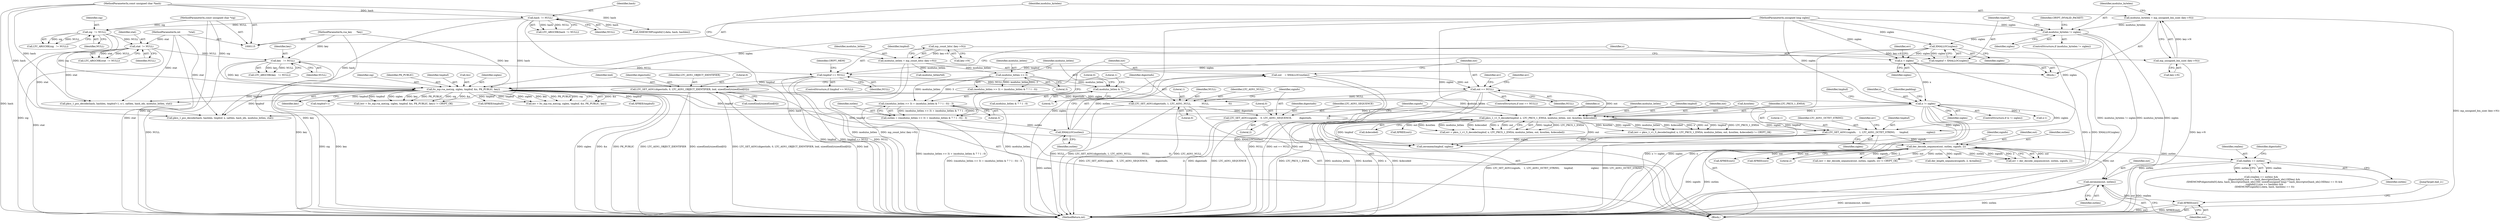 digraph "0_libtomcrypt_5eb9743410ce4657e9d54fef26a2ee31a1b5dd0@pointer" {
"1000465" [label="(Call,zeromem(out, outlen))"];
"1000379" [label="(Call,der_decode_sequence(out, outlen, siginfo, 2))"];
"1000330" [label="(Call,pkcs_1_v1_5_decode(tmpbuf, x, LTC_PKCS_1_EMSA, modulus_bitlen, out, &outlen, &decoded))"];
"1000214" [label="(Call,ltc_mp.rsa_me(sig, siglen, tmpbuf, &x, PK_PUBLIC, key))"];
"1000136" [label="(Call,sig   != NULL)"];
"1000116" [label="(MethodParameterIn,const unsigned char *sig)"];
"1000132" [label="(Call,hash  != NULL)"];
"1000118" [label="(MethodParameterIn,const unsigned char *hash)"];
"1000117" [label="(MethodParameterIn,unsigned long siglen)"];
"1000198" [label="(Call,XMALLOC(siglen))"];
"1000190" [label="(Call,modulus_bytelen != siglen)"];
"1000183" [label="(Call,modulus_bytelen = mp_unsigned_bin_size( (key->N)))"];
"1000185" [label="(Call,mp_unsigned_bin_size( (key->N)))"];
"1000179" [label="(Call,mp_count_bits( (key->N)))"];
"1000201" [label="(Call,tmpbuf == NULL)"];
"1000196" [label="(Call,tmpbuf = XMALLOC(siglen))"];
"1000144" [label="(Call,key   != NULL)"];
"1000124" [label="(MethodParameterIn,rsa_key      *key)"];
"1000140" [label="(Call,stat  != NULL)"];
"1000123" [label="(MethodParameterIn,int           *stat)"];
"1000229" [label="(Call,x != siglen)"];
"1000207" [label="(Call,x = siglen)"];
"1000307" [label="(Call,modulus_bitlen & 7)"];
"1000303" [label="(Call,modulus_bitlen >> 3)"];
"1000177" [label="(Call,modulus_bitlen = mp_count_bits( (key->N)))"];
"1000318" [label="(Call,out == NULL)"];
"1000313" [label="(Call,out    = XMALLOC(outlen))"];
"1000315" [label="(Call,XMALLOC(outlen))"];
"1000299" [label="(Call,outlen = ((modulus_bitlen >> 3) + (modulus_bitlen & 7 ? 1 : 0)) - 3)"];
"1000301" [label="(Call,((modulus_bitlen >> 3) + (modulus_bitlen & 7 ? 1 : 0)) - 3)"];
"1000369" [label="(Call,LTC_SET_ASN1(siginfo,    1, LTC_ASN1_OCTET_STRING,      tmpbuf,                        siglen))"];
"1000363" [label="(Call,LTC_SET_ASN1(siginfo,    0, LTC_ASN1_SEQUENCE,          digestinfo,                    2))"];
"1000357" [label="(Call,LTC_SET_ASN1(digestinfo, 1, LTC_ASN1_NULL,              NULL,                          0))"];
"1000345" [label="(Call,LTC_SET_ASN1(digestinfo, 0, LTC_ASN1_OBJECT_IDENTIFIER, loid, sizeof(loid)/sizeof(loid[0])))"];
"1000405" [label="(Call,reallen == outlen)"];
"1000468" [label="(Call,XFREE(out))"];
"1000471" [label="(Call,zeromem(tmpbuf, siglen))"];
"1000203" [label="(Identifier,NULL)"];
"1000312" [label="(Literal,3)"];
"1000468" [label="(Call,XFREE(out))"];
"1000142" [label="(Identifier,NULL)"];
"1000465" [label="(Call,zeromem(out, outlen))"];
"1000412" [label="(Identifier,digestinfo)"];
"1000332" [label="(Identifier,x)"];
"1000257" [label="(Call,x-1)"];
"1000334" [label="(Identifier,modulus_bitlen)"];
"1000331" [label="(Identifier,tmpbuf)"];
"1000313" [label="(Call,out    = XMALLOC(outlen))"];
"1000145" [label="(Identifier,key)"];
"1000358" [label="(Identifier,digestinfo)"];
"1000369" [label="(Call,LTC_SET_ASN1(siginfo,    1, LTC_ASN1_OCTET_STRING,      tmpbuf,                        siglen))"];
"1000192" [label="(Identifier,siglen)"];
"1000213" [label="(Identifier,err)"];
"1000131" [label="(Call,LTC_ARGCHK(hash  != NULL))"];
"1000367" [label="(Identifier,digestinfo)"];
"1000215" [label="(Identifier,sig)"];
"1000309" [label="(Literal,7)"];
"1000363" [label="(Call,LTC_SET_ASN1(siginfo,    0, LTC_ASN1_SEQUENCE,          digestinfo,                    2))"];
"1000366" [label="(Identifier,LTC_ASN1_SEQUENCE)"];
"1000360" [label="(Identifier,LTC_ASN1_NULL)"];
"1000470" [label="(JumpTarget,bail_2:)"];
"1000139" [label="(Call,LTC_ARGCHK(stat  != NULL))"];
"1000195" [label="(Identifier,CRYPT_INVALID_PACKET)"];
"1000224" [label="(Call,XFREE(tmpbuf))"];
"1000349" [label="(Identifier,loid)"];
"1000140" [label="(Call,stat  != NULL)"];
"1000268" [label="(Call,pkcs_1_pss_decode(hash, hashlen, tmpbuf, x, saltlen, hash_idx, modulus_bitlen, stat))"];
"1000377" [label="(Call,err = der_decode_sequence(out, outlen, siginfo, 2))"];
"1000141" [label="(Identifier,stat)"];
"1000196" [label="(Call,tmpbuf = XMALLOC(siglen))"];
"1000136" [label="(Call,sig   != NULL)"];
"1000183" [label="(Call,modulus_bytelen = mp_unsigned_bin_size( (key->N)))"];
"1000335" [label="(Identifier,out)"];
"1000342" [label="(Call,XFREE(out))"];
"1000206" [label="(Identifier,CRYPT_MEM)"];
"1000300" [label="(Identifier,outlen)"];
"1000400" [label="(Call,XFREE(out))"];
"1000207" [label="(Call,x = siglen)"];
"1000404" [label="(Call,(reallen == outlen) &&\n        (digestinfo[0].size == hash_descriptor[hash_idx].OIDlen) &&\n         (XMEMCMP(digestinfo[0].data, hash_descriptor[hash_idx].OID, sizeof(unsigned long) * hash_descriptor[hash_idx].OIDlen) == 0) &&\n         (siginfo[1].size == hashlen) &&\n         (XMEMCMP(siginfo[1].data, hash, hashlen) == 0))"];
"1000180" [label="(Call,key->N)"];
"1000373" [label="(Identifier,tmpbuf)"];
"1000382" [label="(Identifier,siginfo)"];
"1000138" [label="(Identifier,NULL)"];
"1000362" [label="(Literal,0)"];
"1000359" [label="(Literal,1)"];
"1000305" [label="(Literal,3)"];
"1000244" [label="(Call,modulus_bitlen%8)"];
"1000125" [label="(Block,)"];
"1000251" [label="(Call,pkcs_1_pss_decode(hash, hashlen, tmpbuf+1, x-1, saltlen, hash_idx, modulus_bitlen, stat))"];
"1000221" [label="(Identifier,key)"];
"1000144" [label="(Call,key   != NULL)"];
"1000135" [label="(Call,LTC_ARGCHK(sig   != NULL))"];
"1000179" [label="(Call,mp_count_bits( (key->N)))"];
"1000199" [label="(Identifier,siglen)"];
"1000336" [label="(Call,&outlen)"];
"1000230" [label="(Identifier,x)"];
"1000346" [label="(Identifier,digestinfo)"];
"1000124" [label="(MethodParameterIn,rsa_key      *key)"];
"1000177" [label="(Call,modulus_bitlen = mp_count_bits( (key->N)))"];
"1000469" [label="(Identifier,out)"];
"1000307" [label="(Call,modulus_bitlen & 7)"];
"1000220" [label="(Identifier,PK_PUBLIC)"];
"1000310" [label="(Literal,1)"];
"1000217" [label="(Identifier,tmpbuf)"];
"1000303" [label="(Call,modulus_bitlen >> 3)"];
"1000320" [label="(Identifier,NULL)"];
"1000371" [label="(Literal,1)"];
"1000299" [label="(Call,outlen = ((modulus_bitlen >> 3) + (modulus_bitlen & 7 ? 1 : 0)) - 3)"];
"1000302" [label="(Call,(modulus_bitlen >> 3) + (modulus_bitlen & 7 ? 1 : 0))"];
"1000372" [label="(Identifier,LTC_ASN1_OCTET_STRING)"];
"1000451" [label="(Call,XMEMCMP(siginfo[1].data, hash, hashlen))"];
"1000368" [label="(Literal,2)"];
"1000218" [label="(Call,&x)"];
"1000191" [label="(Identifier,modulus_bytelen)"];
"1000386" [label="(Call,XFREE(out))"];
"1000239" [label="(Identifier,padding)"];
"1000328" [label="(Call,err = pkcs_1_v1_5_decode(tmpbuf, x, LTC_PKCS_1_EMSA, modulus_bitlen, out, &outlen, &decoded))"];
"1000123" [label="(MethodParameterIn,int           *stat)"];
"1000134" [label="(Identifier,NULL)"];
"1000202" [label="(Identifier,tmpbuf)"];
"1000316" [label="(Identifier,outlen)"];
"1000137" [label="(Identifier,sig)"];
"1000383" [label="(Literal,2)"];
"1000374" [label="(Identifier,siglen)"];
"1000347" [label="(Literal,0)"];
"1000116" [label="(MethodParameterIn,const unsigned char *sig)"];
"1000229" [label="(Call,x != siglen)"];
"1000198" [label="(Call,XMALLOC(siglen))"];
"1000301" [label="(Call,((modulus_bitlen >> 3) + (modulus_bitlen & 7 ? 1 : 0)) - 3)"];
"1000184" [label="(Identifier,modulus_bytelen)"];
"1000315" [label="(Call,XMALLOC(outlen))"];
"1000231" [label="(Identifier,siglen)"];
"1000146" [label="(Identifier,NULL)"];
"1000357" [label="(Call,LTC_SET_ASN1(digestinfo, 1, LTC_ASN1_NULL,              NULL,                          0))"];
"1000208" [label="(Identifier,x)"];
"1000254" [label="(Call,tmpbuf+1)"];
"1000234" [label="(Identifier,tmpbuf)"];
"1000117" [label="(MethodParameterIn,unsigned long siglen)"];
"1000345" [label="(Call,LTC_SET_ASN1(digestinfo, 0, LTC_ASN1_OBJECT_IDENTIFIER, loid, sizeof(loid)/sizeof(loid[0])))"];
"1000333" [label="(Identifier,LTC_PKCS_1_EMSA)"];
"1000380" [label="(Identifier,out)"];
"1000381" [label="(Identifier,outlen)"];
"1000211" [label="(Call,(err = ltc_mp.rsa_me(sig, siglen, tmpbuf, &x, PK_PUBLIC, key)) != CRYPT_OK)"];
"1000306" [label="(Call,modulus_bitlen & 7 ? 1 : 0)"];
"1000466" [label="(Identifier,out)"];
"1000209" [label="(Identifier,siglen)"];
"1000350" [label="(Call,sizeof(loid)/sizeof(loid[0]))"];
"1000317" [label="(ControlStructure,if (out == NULL))"];
"1000330" [label="(Call,pkcs_1_v1_5_decode(tmpbuf, x, LTC_PKCS_1_EMSA, modulus_bitlen, out, &outlen, &decoded))"];
"1000118" [label="(MethodParameterIn,const unsigned char *hash)"];
"1000376" [label="(Call,(err = der_decode_sequence(out, outlen, siginfo, 2)) != CRYPT_OK)"];
"1000365" [label="(Literal,0)"];
"1000378" [label="(Identifier,err)"];
"1000329" [label="(Identifier,err)"];
"1000405" [label="(Call,reallen == outlen)"];
"1000186" [label="(Call,key->N)"];
"1000197" [label="(Identifier,tmpbuf)"];
"1000327" [label="(Call,(err = pkcs_1_v1_5_decode(tmpbuf, x, LTC_PKCS_1_EMSA, modulus_bitlen, out, &outlen, &decoded)) != CRYPT_OK)"];
"1000178" [label="(Identifier,modulus_bitlen)"];
"1000190" [label="(Call,modulus_bytelen != siglen)"];
"1000348" [label="(Identifier,LTC_ASN1_OBJECT_IDENTIFIER)"];
"1000278" [label="(Block,)"];
"1000216" [label="(Identifier,siglen)"];
"1000233" [label="(Call,XFREE(tmpbuf))"];
"1000318" [label="(Call,out == NULL)"];
"1000361" [label="(Identifier,NULL)"];
"1000319" [label="(Identifier,out)"];
"1000314" [label="(Identifier,out)"];
"1000133" [label="(Identifier,hash)"];
"1000323" [label="(Identifier,err)"];
"1000143" [label="(Call,LTC_ARGCHK(key   != NULL))"];
"1000379" [label="(Call,der_decode_sequence(out, outlen, siginfo, 2))"];
"1000185" [label="(Call,mp_unsigned_bin_size( (key->N)))"];
"1000132" [label="(Call,hash  != NULL)"];
"1000467" [label="(Identifier,outlen)"];
"1000478" [label="(MethodReturn,int)"];
"1000189" [label="(ControlStructure,if (modulus_bytelen != siglen))"];
"1000201" [label="(Call,tmpbuf == NULL)"];
"1000338" [label="(Call,&decoded)"];
"1000200" [label="(ControlStructure,if (tmpbuf == NULL))"];
"1000406" [label="(Identifier,reallen)"];
"1000228" [label="(ControlStructure,if (x != siglen))"];
"1000212" [label="(Call,err = ltc_mp.rsa_me(sig, siglen, tmpbuf, &x, PK_PUBLIC, key))"];
"1000308" [label="(Identifier,modulus_bitlen)"];
"1000364" [label="(Identifier,siginfo)"];
"1000407" [label="(Identifier,outlen)"];
"1000304" [label="(Identifier,modulus_bitlen)"];
"1000393" [label="(Call,der_length_sequence(siginfo, 2, &reallen))"];
"1000214" [label="(Call,ltc_mp.rsa_me(sig, siglen, tmpbuf, &x, PK_PUBLIC, key))"];
"1000311" [label="(Literal,0)"];
"1000370" [label="(Identifier,siginfo)"];
"1000465" -> "1000278"  [label="AST: "];
"1000465" -> "1000467"  [label="CFG: "];
"1000466" -> "1000465"  [label="AST: "];
"1000467" -> "1000465"  [label="AST: "];
"1000469" -> "1000465"  [label="CFG: "];
"1000465" -> "1000478"  [label="DDG: zeromem(out, outlen)"];
"1000465" -> "1000478"  [label="DDG: outlen"];
"1000379" -> "1000465"  [label="DDG: out"];
"1000405" -> "1000465"  [label="DDG: outlen"];
"1000465" -> "1000468"  [label="DDG: out"];
"1000379" -> "1000377"  [label="AST: "];
"1000379" -> "1000383"  [label="CFG: "];
"1000380" -> "1000379"  [label="AST: "];
"1000381" -> "1000379"  [label="AST: "];
"1000382" -> "1000379"  [label="AST: "];
"1000383" -> "1000379"  [label="AST: "];
"1000377" -> "1000379"  [label="CFG: "];
"1000379" -> "1000478"  [label="DDG: siginfo"];
"1000379" -> "1000478"  [label="DDG: outlen"];
"1000379" -> "1000376"  [label="DDG: out"];
"1000379" -> "1000376"  [label="DDG: outlen"];
"1000379" -> "1000376"  [label="DDG: siginfo"];
"1000379" -> "1000376"  [label="DDG: 2"];
"1000379" -> "1000377"  [label="DDG: out"];
"1000379" -> "1000377"  [label="DDG: outlen"];
"1000379" -> "1000377"  [label="DDG: siginfo"];
"1000379" -> "1000377"  [label="DDG: 2"];
"1000330" -> "1000379"  [label="DDG: out"];
"1000315" -> "1000379"  [label="DDG: outlen"];
"1000369" -> "1000379"  [label="DDG: siginfo"];
"1000379" -> "1000386"  [label="DDG: out"];
"1000379" -> "1000393"  [label="DDG: siginfo"];
"1000379" -> "1000400"  [label="DDG: out"];
"1000379" -> "1000405"  [label="DDG: outlen"];
"1000330" -> "1000328"  [label="AST: "];
"1000330" -> "1000338"  [label="CFG: "];
"1000331" -> "1000330"  [label="AST: "];
"1000332" -> "1000330"  [label="AST: "];
"1000333" -> "1000330"  [label="AST: "];
"1000334" -> "1000330"  [label="AST: "];
"1000335" -> "1000330"  [label="AST: "];
"1000336" -> "1000330"  [label="AST: "];
"1000338" -> "1000330"  [label="AST: "];
"1000328" -> "1000330"  [label="CFG: "];
"1000330" -> "1000478"  [label="DDG: modulus_bitlen"];
"1000330" -> "1000478"  [label="DDG: &outlen"];
"1000330" -> "1000478"  [label="DDG: LTC_PKCS_1_EMSA"];
"1000330" -> "1000478"  [label="DDG: x"];
"1000330" -> "1000478"  [label="DDG: &decoded"];
"1000330" -> "1000327"  [label="DDG: tmpbuf"];
"1000330" -> "1000327"  [label="DDG: LTC_PKCS_1_EMSA"];
"1000330" -> "1000327"  [label="DDG: &outlen"];
"1000330" -> "1000327"  [label="DDG: modulus_bitlen"];
"1000330" -> "1000327"  [label="DDG: &decoded"];
"1000330" -> "1000327"  [label="DDG: x"];
"1000330" -> "1000327"  [label="DDG: out"];
"1000330" -> "1000328"  [label="DDG: tmpbuf"];
"1000330" -> "1000328"  [label="DDG: LTC_PKCS_1_EMSA"];
"1000330" -> "1000328"  [label="DDG: &outlen"];
"1000330" -> "1000328"  [label="DDG: modulus_bitlen"];
"1000330" -> "1000328"  [label="DDG: &decoded"];
"1000330" -> "1000328"  [label="DDG: x"];
"1000330" -> "1000328"  [label="DDG: out"];
"1000214" -> "1000330"  [label="DDG: tmpbuf"];
"1000229" -> "1000330"  [label="DDG: x"];
"1000307" -> "1000330"  [label="DDG: modulus_bitlen"];
"1000318" -> "1000330"  [label="DDG: out"];
"1000330" -> "1000342"  [label="DDG: out"];
"1000330" -> "1000369"  [label="DDG: tmpbuf"];
"1000330" -> "1000471"  [label="DDG: tmpbuf"];
"1000214" -> "1000212"  [label="AST: "];
"1000214" -> "1000221"  [label="CFG: "];
"1000215" -> "1000214"  [label="AST: "];
"1000216" -> "1000214"  [label="AST: "];
"1000217" -> "1000214"  [label="AST: "];
"1000218" -> "1000214"  [label="AST: "];
"1000220" -> "1000214"  [label="AST: "];
"1000221" -> "1000214"  [label="AST: "];
"1000212" -> "1000214"  [label="CFG: "];
"1000214" -> "1000478"  [label="DDG: key"];
"1000214" -> "1000478"  [label="DDG: siglen"];
"1000214" -> "1000478"  [label="DDG: &x"];
"1000214" -> "1000478"  [label="DDG: PK_PUBLIC"];
"1000214" -> "1000478"  [label="DDG: sig"];
"1000214" -> "1000211"  [label="DDG: &x"];
"1000214" -> "1000211"  [label="DDG: tmpbuf"];
"1000214" -> "1000211"  [label="DDG: siglen"];
"1000214" -> "1000211"  [label="DDG: key"];
"1000214" -> "1000211"  [label="DDG: PK_PUBLIC"];
"1000214" -> "1000211"  [label="DDG: sig"];
"1000214" -> "1000212"  [label="DDG: &x"];
"1000214" -> "1000212"  [label="DDG: tmpbuf"];
"1000214" -> "1000212"  [label="DDG: siglen"];
"1000214" -> "1000212"  [label="DDG: key"];
"1000214" -> "1000212"  [label="DDG: PK_PUBLIC"];
"1000214" -> "1000212"  [label="DDG: sig"];
"1000136" -> "1000214"  [label="DDG: sig"];
"1000116" -> "1000214"  [label="DDG: sig"];
"1000117" -> "1000214"  [label="DDG: siglen"];
"1000198" -> "1000214"  [label="DDG: siglen"];
"1000201" -> "1000214"  [label="DDG: tmpbuf"];
"1000144" -> "1000214"  [label="DDG: key"];
"1000124" -> "1000214"  [label="DDG: key"];
"1000214" -> "1000224"  [label="DDG: tmpbuf"];
"1000214" -> "1000229"  [label="DDG: siglen"];
"1000214" -> "1000233"  [label="DDG: tmpbuf"];
"1000214" -> "1000251"  [label="DDG: tmpbuf"];
"1000214" -> "1000254"  [label="DDG: tmpbuf"];
"1000214" -> "1000268"  [label="DDG: tmpbuf"];
"1000214" -> "1000471"  [label="DDG: tmpbuf"];
"1000136" -> "1000135"  [label="AST: "];
"1000136" -> "1000138"  [label="CFG: "];
"1000137" -> "1000136"  [label="AST: "];
"1000138" -> "1000136"  [label="AST: "];
"1000135" -> "1000136"  [label="CFG: "];
"1000136" -> "1000478"  [label="DDG: sig"];
"1000136" -> "1000135"  [label="DDG: sig"];
"1000136" -> "1000135"  [label="DDG: NULL"];
"1000116" -> "1000136"  [label="DDG: sig"];
"1000132" -> "1000136"  [label="DDG: NULL"];
"1000136" -> "1000140"  [label="DDG: NULL"];
"1000116" -> "1000115"  [label="AST: "];
"1000116" -> "1000478"  [label="DDG: sig"];
"1000132" -> "1000131"  [label="AST: "];
"1000132" -> "1000134"  [label="CFG: "];
"1000133" -> "1000132"  [label="AST: "];
"1000134" -> "1000132"  [label="AST: "];
"1000131" -> "1000132"  [label="CFG: "];
"1000132" -> "1000478"  [label="DDG: hash"];
"1000132" -> "1000131"  [label="DDG: hash"];
"1000132" -> "1000131"  [label="DDG: NULL"];
"1000118" -> "1000132"  [label="DDG: hash"];
"1000132" -> "1000251"  [label="DDG: hash"];
"1000132" -> "1000268"  [label="DDG: hash"];
"1000132" -> "1000451"  [label="DDG: hash"];
"1000118" -> "1000115"  [label="AST: "];
"1000118" -> "1000478"  [label="DDG: hash"];
"1000118" -> "1000251"  [label="DDG: hash"];
"1000118" -> "1000268"  [label="DDG: hash"];
"1000118" -> "1000451"  [label="DDG: hash"];
"1000117" -> "1000115"  [label="AST: "];
"1000117" -> "1000478"  [label="DDG: siglen"];
"1000117" -> "1000190"  [label="DDG: siglen"];
"1000117" -> "1000198"  [label="DDG: siglen"];
"1000117" -> "1000207"  [label="DDG: siglen"];
"1000117" -> "1000229"  [label="DDG: siglen"];
"1000117" -> "1000369"  [label="DDG: siglen"];
"1000117" -> "1000471"  [label="DDG: siglen"];
"1000198" -> "1000196"  [label="AST: "];
"1000198" -> "1000199"  [label="CFG: "];
"1000199" -> "1000198"  [label="AST: "];
"1000196" -> "1000198"  [label="CFG: "];
"1000198" -> "1000478"  [label="DDG: siglen"];
"1000198" -> "1000196"  [label="DDG: siglen"];
"1000190" -> "1000198"  [label="DDG: siglen"];
"1000198" -> "1000207"  [label="DDG: siglen"];
"1000190" -> "1000189"  [label="AST: "];
"1000190" -> "1000192"  [label="CFG: "];
"1000191" -> "1000190"  [label="AST: "];
"1000192" -> "1000190"  [label="AST: "];
"1000195" -> "1000190"  [label="CFG: "];
"1000197" -> "1000190"  [label="CFG: "];
"1000190" -> "1000478"  [label="DDG: modulus_bytelen != siglen"];
"1000190" -> "1000478"  [label="DDG: modulus_bytelen"];
"1000190" -> "1000478"  [label="DDG: siglen"];
"1000183" -> "1000190"  [label="DDG: modulus_bytelen"];
"1000183" -> "1000125"  [label="AST: "];
"1000183" -> "1000185"  [label="CFG: "];
"1000184" -> "1000183"  [label="AST: "];
"1000185" -> "1000183"  [label="AST: "];
"1000191" -> "1000183"  [label="CFG: "];
"1000183" -> "1000478"  [label="DDG: mp_unsigned_bin_size( (key->N))"];
"1000185" -> "1000183"  [label="DDG: key->N"];
"1000185" -> "1000186"  [label="CFG: "];
"1000186" -> "1000185"  [label="AST: "];
"1000185" -> "1000478"  [label="DDG: key->N"];
"1000179" -> "1000185"  [label="DDG: key->N"];
"1000179" -> "1000177"  [label="AST: "];
"1000179" -> "1000180"  [label="CFG: "];
"1000180" -> "1000179"  [label="AST: "];
"1000177" -> "1000179"  [label="CFG: "];
"1000179" -> "1000177"  [label="DDG: key->N"];
"1000201" -> "1000200"  [label="AST: "];
"1000201" -> "1000203"  [label="CFG: "];
"1000202" -> "1000201"  [label="AST: "];
"1000203" -> "1000201"  [label="AST: "];
"1000206" -> "1000201"  [label="CFG: "];
"1000208" -> "1000201"  [label="CFG: "];
"1000201" -> "1000478"  [label="DDG: tmpbuf == NULL"];
"1000201" -> "1000478"  [label="DDG: NULL"];
"1000201" -> "1000478"  [label="DDG: tmpbuf"];
"1000196" -> "1000201"  [label="DDG: tmpbuf"];
"1000144" -> "1000201"  [label="DDG: NULL"];
"1000201" -> "1000318"  [label="DDG: NULL"];
"1000196" -> "1000125"  [label="AST: "];
"1000197" -> "1000196"  [label="AST: "];
"1000202" -> "1000196"  [label="CFG: "];
"1000196" -> "1000478"  [label="DDG: XMALLOC(siglen)"];
"1000144" -> "1000143"  [label="AST: "];
"1000144" -> "1000146"  [label="CFG: "];
"1000145" -> "1000144"  [label="AST: "];
"1000146" -> "1000144"  [label="AST: "];
"1000143" -> "1000144"  [label="CFG: "];
"1000144" -> "1000478"  [label="DDG: key"];
"1000144" -> "1000478"  [label="DDG: NULL"];
"1000144" -> "1000143"  [label="DDG: key"];
"1000144" -> "1000143"  [label="DDG: NULL"];
"1000124" -> "1000144"  [label="DDG: key"];
"1000140" -> "1000144"  [label="DDG: NULL"];
"1000124" -> "1000115"  [label="AST: "];
"1000124" -> "1000478"  [label="DDG: key"];
"1000140" -> "1000139"  [label="AST: "];
"1000140" -> "1000142"  [label="CFG: "];
"1000141" -> "1000140"  [label="AST: "];
"1000142" -> "1000140"  [label="AST: "];
"1000139" -> "1000140"  [label="CFG: "];
"1000140" -> "1000478"  [label="DDG: stat"];
"1000140" -> "1000139"  [label="DDG: stat"];
"1000140" -> "1000139"  [label="DDG: NULL"];
"1000123" -> "1000140"  [label="DDG: stat"];
"1000140" -> "1000251"  [label="DDG: stat"];
"1000140" -> "1000268"  [label="DDG: stat"];
"1000123" -> "1000115"  [label="AST: "];
"1000123" -> "1000478"  [label="DDG: stat"];
"1000123" -> "1000251"  [label="DDG: stat"];
"1000123" -> "1000268"  [label="DDG: stat"];
"1000229" -> "1000228"  [label="AST: "];
"1000229" -> "1000231"  [label="CFG: "];
"1000230" -> "1000229"  [label="AST: "];
"1000231" -> "1000229"  [label="AST: "];
"1000234" -> "1000229"  [label="CFG: "];
"1000239" -> "1000229"  [label="CFG: "];
"1000229" -> "1000478"  [label="DDG: x != siglen"];
"1000229" -> "1000478"  [label="DDG: siglen"];
"1000229" -> "1000478"  [label="DDG: x"];
"1000207" -> "1000229"  [label="DDG: x"];
"1000229" -> "1000257"  [label="DDG: x"];
"1000229" -> "1000268"  [label="DDG: x"];
"1000229" -> "1000369"  [label="DDG: siglen"];
"1000229" -> "1000471"  [label="DDG: siglen"];
"1000207" -> "1000125"  [label="AST: "];
"1000207" -> "1000209"  [label="CFG: "];
"1000208" -> "1000207"  [label="AST: "];
"1000209" -> "1000207"  [label="AST: "];
"1000213" -> "1000207"  [label="CFG: "];
"1000207" -> "1000478"  [label="DDG: x"];
"1000307" -> "1000306"  [label="AST: "];
"1000307" -> "1000309"  [label="CFG: "];
"1000308" -> "1000307"  [label="AST: "];
"1000309" -> "1000307"  [label="AST: "];
"1000310" -> "1000307"  [label="CFG: "];
"1000311" -> "1000307"  [label="CFG: "];
"1000307" -> "1000478"  [label="DDG: modulus_bitlen"];
"1000303" -> "1000307"  [label="DDG: modulus_bitlen"];
"1000303" -> "1000302"  [label="AST: "];
"1000303" -> "1000305"  [label="CFG: "];
"1000304" -> "1000303"  [label="AST: "];
"1000305" -> "1000303"  [label="AST: "];
"1000308" -> "1000303"  [label="CFG: "];
"1000303" -> "1000301"  [label="DDG: modulus_bitlen"];
"1000303" -> "1000301"  [label="DDG: 3"];
"1000303" -> "1000302"  [label="DDG: modulus_bitlen"];
"1000303" -> "1000302"  [label="DDG: 3"];
"1000177" -> "1000303"  [label="DDG: modulus_bitlen"];
"1000177" -> "1000125"  [label="AST: "];
"1000178" -> "1000177"  [label="AST: "];
"1000184" -> "1000177"  [label="CFG: "];
"1000177" -> "1000478"  [label="DDG: modulus_bitlen"];
"1000177" -> "1000478"  [label="DDG: mp_count_bits( (key->N))"];
"1000177" -> "1000244"  [label="DDG: modulus_bitlen"];
"1000318" -> "1000317"  [label="AST: "];
"1000318" -> "1000320"  [label="CFG: "];
"1000319" -> "1000318"  [label="AST: "];
"1000320" -> "1000318"  [label="AST: "];
"1000323" -> "1000318"  [label="CFG: "];
"1000329" -> "1000318"  [label="CFG: "];
"1000318" -> "1000478"  [label="DDG: out == NULL"];
"1000318" -> "1000478"  [label="DDG: out"];
"1000318" -> "1000478"  [label="DDG: NULL"];
"1000313" -> "1000318"  [label="DDG: out"];
"1000318" -> "1000357"  [label="DDG: NULL"];
"1000313" -> "1000278"  [label="AST: "];
"1000313" -> "1000315"  [label="CFG: "];
"1000314" -> "1000313"  [label="AST: "];
"1000315" -> "1000313"  [label="AST: "];
"1000319" -> "1000313"  [label="CFG: "];
"1000313" -> "1000478"  [label="DDG: XMALLOC(outlen)"];
"1000315" -> "1000313"  [label="DDG: outlen"];
"1000315" -> "1000316"  [label="CFG: "];
"1000316" -> "1000315"  [label="AST: "];
"1000315" -> "1000478"  [label="DDG: outlen"];
"1000299" -> "1000315"  [label="DDG: outlen"];
"1000299" -> "1000278"  [label="AST: "];
"1000299" -> "1000301"  [label="CFG: "];
"1000300" -> "1000299"  [label="AST: "];
"1000301" -> "1000299"  [label="AST: "];
"1000314" -> "1000299"  [label="CFG: "];
"1000299" -> "1000478"  [label="DDG: ((modulus_bitlen >> 3) + (modulus_bitlen & 7 ? 1 : 0)) - 3"];
"1000301" -> "1000299"  [label="DDG: (modulus_bitlen >> 3) + (modulus_bitlen & 7 ? 1 : 0)"];
"1000301" -> "1000299"  [label="DDG: 3"];
"1000301" -> "1000312"  [label="CFG: "];
"1000302" -> "1000301"  [label="AST: "];
"1000312" -> "1000301"  [label="AST: "];
"1000301" -> "1000478"  [label="DDG: (modulus_bitlen >> 3) + (modulus_bitlen & 7 ? 1 : 0)"];
"1000369" -> "1000278"  [label="AST: "];
"1000369" -> "1000374"  [label="CFG: "];
"1000370" -> "1000369"  [label="AST: "];
"1000371" -> "1000369"  [label="AST: "];
"1000372" -> "1000369"  [label="AST: "];
"1000373" -> "1000369"  [label="AST: "];
"1000374" -> "1000369"  [label="AST: "];
"1000378" -> "1000369"  [label="CFG: "];
"1000369" -> "1000478"  [label="DDG: LTC_SET_ASN1(siginfo,    1, LTC_ASN1_OCTET_STRING,      tmpbuf,                        siglen)"];
"1000369" -> "1000478"  [label="DDG: LTC_ASN1_OCTET_STRING"];
"1000363" -> "1000369"  [label="DDG: siginfo"];
"1000369" -> "1000471"  [label="DDG: tmpbuf"];
"1000369" -> "1000471"  [label="DDG: siglen"];
"1000363" -> "1000278"  [label="AST: "];
"1000363" -> "1000368"  [label="CFG: "];
"1000364" -> "1000363"  [label="AST: "];
"1000365" -> "1000363"  [label="AST: "];
"1000366" -> "1000363"  [label="AST: "];
"1000367" -> "1000363"  [label="AST: "];
"1000368" -> "1000363"  [label="AST: "];
"1000370" -> "1000363"  [label="CFG: "];
"1000363" -> "1000478"  [label="DDG: digestinfo"];
"1000363" -> "1000478"  [label="DDG: LTC_ASN1_SEQUENCE"];
"1000363" -> "1000478"  [label="DDG: LTC_SET_ASN1(siginfo,    0, LTC_ASN1_SEQUENCE,          digestinfo,                    2)"];
"1000357" -> "1000363"  [label="DDG: digestinfo"];
"1000357" -> "1000278"  [label="AST: "];
"1000357" -> "1000362"  [label="CFG: "];
"1000358" -> "1000357"  [label="AST: "];
"1000359" -> "1000357"  [label="AST: "];
"1000360" -> "1000357"  [label="AST: "];
"1000361" -> "1000357"  [label="AST: "];
"1000362" -> "1000357"  [label="AST: "];
"1000364" -> "1000357"  [label="CFG: "];
"1000357" -> "1000478"  [label="DDG: NULL"];
"1000357" -> "1000478"  [label="DDG: LTC_SET_ASN1(digestinfo, 1, LTC_ASN1_NULL,              NULL,                          0)"];
"1000357" -> "1000478"  [label="DDG: LTC_ASN1_NULL"];
"1000345" -> "1000357"  [label="DDG: digestinfo"];
"1000345" -> "1000278"  [label="AST: "];
"1000345" -> "1000350"  [label="CFG: "];
"1000346" -> "1000345"  [label="AST: "];
"1000347" -> "1000345"  [label="AST: "];
"1000348" -> "1000345"  [label="AST: "];
"1000349" -> "1000345"  [label="AST: "];
"1000350" -> "1000345"  [label="AST: "];
"1000358" -> "1000345"  [label="CFG: "];
"1000345" -> "1000478"  [label="DDG: loid"];
"1000345" -> "1000478"  [label="DDG: LTC_ASN1_OBJECT_IDENTIFIER"];
"1000345" -> "1000478"  [label="DDG: sizeof(loid)/sizeof(loid[0])"];
"1000345" -> "1000478"  [label="DDG: LTC_SET_ASN1(digestinfo, 0, LTC_ASN1_OBJECT_IDENTIFIER, loid, sizeof(loid)/sizeof(loid[0]))"];
"1000405" -> "1000404"  [label="AST: "];
"1000405" -> "1000407"  [label="CFG: "];
"1000406" -> "1000405"  [label="AST: "];
"1000407" -> "1000405"  [label="AST: "];
"1000412" -> "1000405"  [label="CFG: "];
"1000404" -> "1000405"  [label="CFG: "];
"1000405" -> "1000478"  [label="DDG: reallen"];
"1000405" -> "1000404"  [label="DDG: reallen"];
"1000405" -> "1000404"  [label="DDG: outlen"];
"1000468" -> "1000278"  [label="AST: "];
"1000468" -> "1000469"  [label="CFG: "];
"1000469" -> "1000468"  [label="AST: "];
"1000470" -> "1000468"  [label="CFG: "];
"1000468" -> "1000478"  [label="DDG: XFREE(out)"];
"1000468" -> "1000478"  [label="DDG: out"];
}
